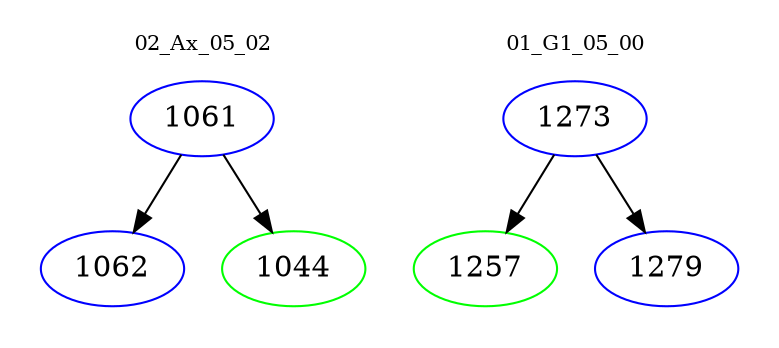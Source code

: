 digraph{
subgraph cluster_0 {
color = white
label = "02_Ax_05_02";
fontsize=10;
T0_1061 [label="1061", color="blue"]
T0_1061 -> T0_1062 [color="black"]
T0_1062 [label="1062", color="blue"]
T0_1061 -> T0_1044 [color="black"]
T0_1044 [label="1044", color="green"]
}
subgraph cluster_1 {
color = white
label = "01_G1_05_00";
fontsize=10;
T1_1273 [label="1273", color="blue"]
T1_1273 -> T1_1257 [color="black"]
T1_1257 [label="1257", color="green"]
T1_1273 -> T1_1279 [color="black"]
T1_1279 [label="1279", color="blue"]
}
}
